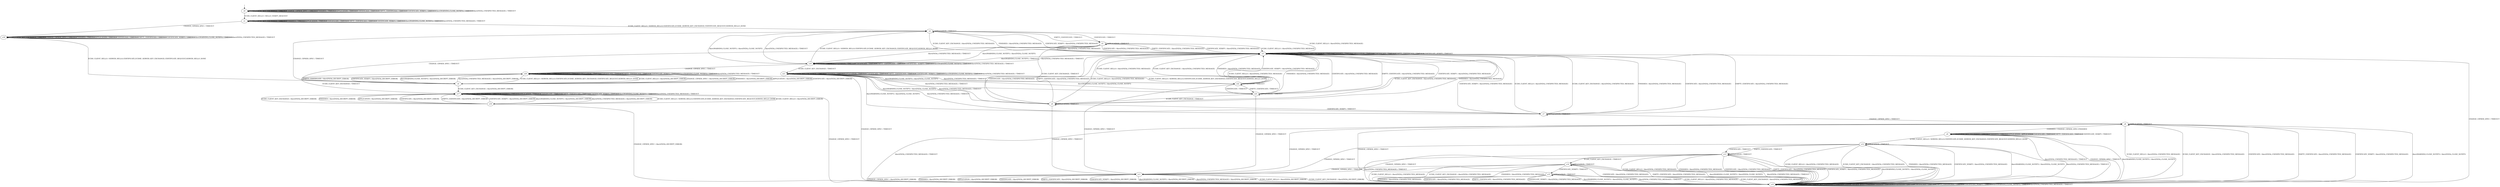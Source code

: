 digraph h4 {
s0 [label="s0"];
s1 [label="s1"];
s2 [label="s2"];
s3 [label="s3"];
s4 [label="s4"];
s5 [label="s5"];
s6 [label="s6"];
s7 [label="s7"];
s8 [label="s8"];
s9 [label="s9"];
s10 [label="s10"];
s11 [label="s11"];
s12 [label="s12"];
s13 [label="s13"];
s14 [label="s14"];
s15 [label="s15"];
s16 [label="s16"];
s17 [label="s17"];
s18 [label="s18"];
s19 [label="s19"];
s20 [label="s20"];
s21 [label="s21"];
s22 [label="s22"];
s23 [label="s23"];
s0 -> s1 [label="ECDH_CLIENT_HELLO / HELLO_VERIFY_REQUEST"];
s0 -> s0 [label="ECDH_CLIENT_KEY_EXCHANGE / TIMEOUT"];
s0 -> s0 [label="CHANGE_CIPHER_SPEC / TIMEOUT"];
s0 -> s0 [label="FINISHED / TIMEOUT"];
s0 -> s0 [label="APPLICATION / TIMEOUT"];
s0 -> s0 [label="CERTIFICATE / TIMEOUT"];
s0 -> s0 [label="EMPTY_CERTIFICATE / TIMEOUT"];
s0 -> s0 [label="CERTIFICATE_VERIFY / TIMEOUT"];
s0 -> s0 [label="Alert(WARNING,CLOSE_NOTIFY) / TIMEOUT"];
s0 -> s0 [label="Alert(FATAL,UNEXPECTED_MESSAGE) / TIMEOUT"];
s1 -> s2 [label="ECDH_CLIENT_HELLO / SERVER_HELLO,CERTIFICATE,ECDHE_SERVER_KEY_EXCHANGE,CERTIFICATE_REQUEST,SERVER_HELLO_DONE"];
s1 -> s1 [label="ECDH_CLIENT_KEY_EXCHANGE / TIMEOUT"];
s1 -> s19 [label="CHANGE_CIPHER_SPEC / TIMEOUT"];
s1 -> s1 [label="FINISHED / TIMEOUT"];
s1 -> s1 [label="APPLICATION / TIMEOUT"];
s1 -> s1 [label="CERTIFICATE / TIMEOUT"];
s1 -> s1 [label="EMPTY_CERTIFICATE / TIMEOUT"];
s1 -> s1 [label="CERTIFICATE_VERIFY / TIMEOUT"];
s1 -> s1 [label="Alert(WARNING,CLOSE_NOTIFY) / TIMEOUT"];
s1 -> s1 [label="Alert(FATAL,UNEXPECTED_MESSAGE) / TIMEOUT"];
s2 -> s3 [label="ECDH_CLIENT_HELLO / Alert(FATAL,UNEXPECTED_MESSAGE)"];
s2 -> s3 [label="ECDH_CLIENT_KEY_EXCHANGE / Alert(FATAL,UNEXPECTED_MESSAGE)"];
s2 -> s4 [label="CHANGE_CIPHER_SPEC / TIMEOUT"];
s2 -> s3 [label="FINISHED / Alert(FATAL,UNEXPECTED_MESSAGE)"];
s2 -> s2 [label="APPLICATION / TIMEOUT"];
s2 -> s5 [label="CERTIFICATE / TIMEOUT"];
s2 -> s5 [label="EMPTY_CERTIFICATE / TIMEOUT"];
s2 -> s3 [label="CERTIFICATE_VERIFY / Alert(FATAL,UNEXPECTED_MESSAGE)"];
s2 -> s16 [label="Alert(WARNING,CLOSE_NOTIFY) / Alert(FATAL,CLOSE_NOTIFY)"];
s2 -> s16 [label="Alert(FATAL,UNEXPECTED_MESSAGE) / TIMEOUT"];
s3 -> s3 [label="ECDH_CLIENT_HELLO / TIMEOUT"];
s3 -> s3 [label="ECDH_CLIENT_KEY_EXCHANGE / TIMEOUT"];
s3 -> s10 [label="CHANGE_CIPHER_SPEC / TIMEOUT"];
s3 -> s3 [label="FINISHED / TIMEOUT"];
s3 -> s3 [label="APPLICATION / TIMEOUT"];
s3 -> s3 [label="CERTIFICATE / TIMEOUT"];
s3 -> s3 [label="EMPTY_CERTIFICATE / TIMEOUT"];
s3 -> s3 [label="CERTIFICATE_VERIFY / TIMEOUT"];
s3 -> s16 [label="Alert(WARNING,CLOSE_NOTIFY) / TIMEOUT"];
s3 -> s16 [label="Alert(FATAL,UNEXPECTED_MESSAGE) / TIMEOUT"];
s4 -> s20 [label="ECDH_CLIENT_HELLO / Alert(FATAL,DECRYPT_ERROR)"];
s4 -> s17 [label="ECDH_CLIENT_KEY_EXCHANGE / Alert(FATAL,DECRYPT_ERROR)"];
s4 -> s20 [label="CHANGE_CIPHER_SPEC / Alert(FATAL,DECRYPT_ERROR)"];
s4 -> s20 [label="FINISHED / Alert(FATAL,DECRYPT_ERROR)"];
s4 -> s20 [label="APPLICATION / Alert(FATAL,DECRYPT_ERROR)"];
s4 -> s20 [label="CERTIFICATE / Alert(FATAL,DECRYPT_ERROR)"];
s4 -> s20 [label="EMPTY_CERTIFICATE / Alert(FATAL,DECRYPT_ERROR)"];
s4 -> s20 [label="CERTIFICATE_VERIFY / Alert(FATAL,DECRYPT_ERROR)"];
s4 -> s20 [label="Alert(WARNING,CLOSE_NOTIFY) / Alert(FATAL,DECRYPT_ERROR)"];
s4 -> s20 [label="Alert(FATAL,UNEXPECTED_MESSAGE) / Alert(FATAL,DECRYPT_ERROR)"];
s5 -> s3 [label="ECDH_CLIENT_HELLO / Alert(FATAL,UNEXPECTED_MESSAGE)"];
s5 -> s6 [label="ECDH_CLIENT_KEY_EXCHANGE / TIMEOUT"];
s5 -> s4 [label="CHANGE_CIPHER_SPEC / TIMEOUT"];
s5 -> s3 [label="FINISHED / Alert(FATAL,UNEXPECTED_MESSAGE)"];
s5 -> s5 [label="APPLICATION / TIMEOUT"];
s5 -> s3 [label="CERTIFICATE / Alert(FATAL,UNEXPECTED_MESSAGE)"];
s5 -> s3 [label="EMPTY_CERTIFICATE / Alert(FATAL,UNEXPECTED_MESSAGE)"];
s5 -> s3 [label="CERTIFICATE_VERIFY / Alert(FATAL,UNEXPECTED_MESSAGE)"];
s5 -> s16 [label="Alert(WARNING,CLOSE_NOTIFY) / Alert(FATAL,CLOSE_NOTIFY)"];
s5 -> s16 [label="Alert(FATAL,UNEXPECTED_MESSAGE) / TIMEOUT"];
s6 -> s3 [label="ECDH_CLIENT_HELLO / Alert(FATAL,UNEXPECTED_MESSAGE)"];
s6 -> s3 [label="ECDH_CLIENT_KEY_EXCHANGE / Alert(FATAL,UNEXPECTED_MESSAGE)"];
s6 -> s11 [label="CHANGE_CIPHER_SPEC / TIMEOUT"];
s6 -> s3 [label="FINISHED / Alert(FATAL,UNEXPECTED_MESSAGE)"];
s6 -> s6 [label="APPLICATION / TIMEOUT"];
s6 -> s3 [label="CERTIFICATE / Alert(FATAL,UNEXPECTED_MESSAGE)"];
s6 -> s3 [label="EMPTY_CERTIFICATE / Alert(FATAL,UNEXPECTED_MESSAGE)"];
s6 -> s7 [label="CERTIFICATE_VERIFY / TIMEOUT"];
s6 -> s21 [label="Alert(WARNING,CLOSE_NOTIFY) / Alert(FATAL,CLOSE_NOTIFY)"];
s6 -> s21 [label="Alert(FATAL,UNEXPECTED_MESSAGE) / TIMEOUT"];
s7 -> s3 [label="ECDH_CLIENT_HELLO / Alert(FATAL,UNEXPECTED_MESSAGE)"];
s7 -> s3 [label="ECDH_CLIENT_KEY_EXCHANGE / Alert(FATAL,UNEXPECTED_MESSAGE)"];
s7 -> s8 [label="CHANGE_CIPHER_SPEC / TIMEOUT"];
s7 -> s3 [label="FINISHED / Alert(FATAL,UNEXPECTED_MESSAGE)"];
s7 -> s7 [label="APPLICATION / TIMEOUT"];
s7 -> s3 [label="CERTIFICATE / Alert(FATAL,UNEXPECTED_MESSAGE)"];
s7 -> s3 [label="EMPTY_CERTIFICATE / Alert(FATAL,UNEXPECTED_MESSAGE)"];
s7 -> s3 [label="CERTIFICATE_VERIFY / Alert(FATAL,UNEXPECTED_MESSAGE)"];
s7 -> s21 [label="Alert(WARNING,CLOSE_NOTIFY) / Alert(FATAL,CLOSE_NOTIFY)"];
s7 -> s21 [label="Alert(FATAL,UNEXPECTED_MESSAGE) / TIMEOUT"];
s8 -> s10 [label="ECDH_CLIENT_HELLO / Alert(FATAL,UNEXPECTED_MESSAGE)"];
s8 -> s10 [label="ECDH_CLIENT_KEY_EXCHANGE / Alert(FATAL,UNEXPECTED_MESSAGE)"];
s8 -> s11 [label="CHANGE_CIPHER_SPEC / TIMEOUT"];
s8 -> s9 [label="FINISHED / CHANGE_CIPHER_SPEC,FINISHED"];
s8 -> s8 [label="APPLICATION / TIMEOUT"];
s8 -> s10 [label="CERTIFICATE / Alert(FATAL,UNEXPECTED_MESSAGE)"];
s8 -> s10 [label="EMPTY_CERTIFICATE / Alert(FATAL,UNEXPECTED_MESSAGE)"];
s8 -> s10 [label="CERTIFICATE_VERIFY / Alert(FATAL,UNEXPECTED_MESSAGE)"];
s8 -> s10 [label="Alert(WARNING,CLOSE_NOTIFY) / Alert(FATAL,CLOSE_NOTIFY)"];
s8 -> s10 [label="Alert(FATAL,UNEXPECTED_MESSAGE) / TIMEOUT"];
s9 -> s12 [label="ECDH_CLIENT_HELLO / SERVER_HELLO,CERTIFICATE,ECDHE_SERVER_KEY_EXCHANGE,CERTIFICATE_REQUEST,SERVER_HELLO_DONE"];
s9 -> s9 [label="ECDH_CLIENT_KEY_EXCHANGE / TIMEOUT"];
s9 -> s10 [label="CHANGE_CIPHER_SPEC / TIMEOUT"];
s9 -> s9 [label="FINISHED / TIMEOUT"];
s9 -> s9 [label="APPLICATION / APPLICATION"];
s9 -> s9 [label="CERTIFICATE / TIMEOUT"];
s9 -> s9 [label="EMPTY_CERTIFICATE / TIMEOUT"];
s9 -> s9 [label="CERTIFICATE_VERIFY / TIMEOUT"];
s9 -> s10 [label="Alert(WARNING,CLOSE_NOTIFY) / Alert(FATAL,CLOSE_NOTIFY)"];
s9 -> s10 [label="Alert(FATAL,UNEXPECTED_MESSAGE) / TIMEOUT"];
s10 -> s10 [label="ECDH_CLIENT_HELLO / TIMEOUT"];
s10 -> s10 [label="ECDH_CLIENT_KEY_EXCHANGE / TIMEOUT"];
s10 -> s10 [label="CHANGE_CIPHER_SPEC / TIMEOUT"];
s10 -> s10 [label="FINISHED / TIMEOUT"];
s10 -> s10 [label="APPLICATION / TIMEOUT"];
s10 -> s10 [label="CERTIFICATE / TIMEOUT"];
s10 -> s10 [label="EMPTY_CERTIFICATE / TIMEOUT"];
s10 -> s10 [label="CERTIFICATE_VERIFY / TIMEOUT"];
s10 -> s10 [label="Alert(WARNING,CLOSE_NOTIFY) / TIMEOUT"];
s10 -> s10 [label="Alert(FATAL,UNEXPECTED_MESSAGE) / TIMEOUT"];
s11 -> s10 [label="ECDH_CLIENT_HELLO / Alert(FATAL,DECRYPT_ERROR)"];
s11 -> s10 [label="ECDH_CLIENT_KEY_EXCHANGE / Alert(FATAL,DECRYPT_ERROR)"];
s11 -> s10 [label="CHANGE_CIPHER_SPEC / Alert(FATAL,DECRYPT_ERROR)"];
s11 -> s10 [label="FINISHED / Alert(FATAL,DECRYPT_ERROR)"];
s11 -> s10 [label="APPLICATION / Alert(FATAL,DECRYPT_ERROR)"];
s11 -> s10 [label="CERTIFICATE / Alert(FATAL,DECRYPT_ERROR)"];
s11 -> s10 [label="EMPTY_CERTIFICATE / Alert(FATAL,DECRYPT_ERROR)"];
s11 -> s10 [label="CERTIFICATE_VERIFY / Alert(FATAL,DECRYPT_ERROR)"];
s11 -> s10 [label="Alert(WARNING,CLOSE_NOTIFY) / Alert(FATAL,DECRYPT_ERROR)"];
s11 -> s10 [label="Alert(FATAL,UNEXPECTED_MESSAGE) / Alert(FATAL,DECRYPT_ERROR)"];
s12 -> s10 [label="ECDH_CLIENT_HELLO / Alert(FATAL,UNEXPECTED_MESSAGE)"];
s12 -> s10 [label="ECDH_CLIENT_KEY_EXCHANGE / Alert(FATAL,UNEXPECTED_MESSAGE)"];
s12 -> s11 [label="CHANGE_CIPHER_SPEC / TIMEOUT"];
s12 -> s10 [label="FINISHED / Alert(FATAL,UNEXPECTED_MESSAGE)"];
s12 -> s12 [label="APPLICATION / TIMEOUT"];
s12 -> s13 [label="CERTIFICATE / TIMEOUT"];
s12 -> s13 [label="EMPTY_CERTIFICATE / TIMEOUT"];
s12 -> s10 [label="CERTIFICATE_VERIFY / Alert(FATAL,UNEXPECTED_MESSAGE)"];
s12 -> s10 [label="Alert(WARNING,CLOSE_NOTIFY) / Alert(FATAL,CLOSE_NOTIFY)"];
s12 -> s10 [label="Alert(FATAL,UNEXPECTED_MESSAGE) / TIMEOUT"];
s13 -> s10 [label="ECDH_CLIENT_HELLO / Alert(FATAL,UNEXPECTED_MESSAGE)"];
s13 -> s14 [label="ECDH_CLIENT_KEY_EXCHANGE / TIMEOUT"];
s13 -> s11 [label="CHANGE_CIPHER_SPEC / TIMEOUT"];
s13 -> s10 [label="FINISHED / Alert(FATAL,UNEXPECTED_MESSAGE)"];
s13 -> s13 [label="APPLICATION / TIMEOUT"];
s13 -> s10 [label="CERTIFICATE / Alert(FATAL,UNEXPECTED_MESSAGE)"];
s13 -> s10 [label="EMPTY_CERTIFICATE / Alert(FATAL,UNEXPECTED_MESSAGE)"];
s13 -> s10 [label="CERTIFICATE_VERIFY / Alert(FATAL,UNEXPECTED_MESSAGE)"];
s13 -> s10 [label="Alert(WARNING,CLOSE_NOTIFY) / Alert(FATAL,CLOSE_NOTIFY)"];
s13 -> s10 [label="Alert(FATAL,UNEXPECTED_MESSAGE) / TIMEOUT"];
s14 -> s10 [label="ECDH_CLIENT_HELLO / Alert(FATAL,UNEXPECTED_MESSAGE)"];
s14 -> s10 [label="ECDH_CLIENT_KEY_EXCHANGE / Alert(FATAL,UNEXPECTED_MESSAGE)"];
s14 -> s11 [label="CHANGE_CIPHER_SPEC / TIMEOUT"];
s14 -> s10 [label="FINISHED / Alert(FATAL,UNEXPECTED_MESSAGE)"];
s14 -> s14 [label="APPLICATION / TIMEOUT"];
s14 -> s10 [label="CERTIFICATE / Alert(FATAL,UNEXPECTED_MESSAGE)"];
s14 -> s10 [label="EMPTY_CERTIFICATE / Alert(FATAL,UNEXPECTED_MESSAGE)"];
s14 -> s15 [label="CERTIFICATE_VERIFY / TIMEOUT"];
s14 -> s10 [label="Alert(WARNING,CLOSE_NOTIFY) / Alert(FATAL,CLOSE_NOTIFY)"];
s14 -> s10 [label="Alert(FATAL,UNEXPECTED_MESSAGE) / TIMEOUT"];
s15 -> s10 [label="ECDH_CLIENT_HELLO / Alert(FATAL,UNEXPECTED_MESSAGE)"];
s15 -> s10 [label="ECDH_CLIENT_KEY_EXCHANGE / Alert(FATAL,UNEXPECTED_MESSAGE)"];
s15 -> s8 [label="CHANGE_CIPHER_SPEC / TIMEOUT"];
s15 -> s10 [label="FINISHED / Alert(FATAL,UNEXPECTED_MESSAGE)"];
s15 -> s15 [label="APPLICATION / TIMEOUT"];
s15 -> s10 [label="CERTIFICATE / Alert(FATAL,UNEXPECTED_MESSAGE)"];
s15 -> s10 [label="EMPTY_CERTIFICATE / Alert(FATAL,UNEXPECTED_MESSAGE)"];
s15 -> s10 [label="CERTIFICATE_VERIFY / Alert(FATAL,UNEXPECTED_MESSAGE)"];
s15 -> s10 [label="Alert(WARNING,CLOSE_NOTIFY) / Alert(FATAL,CLOSE_NOTIFY)"];
s15 -> s10 [label="Alert(FATAL,UNEXPECTED_MESSAGE) / TIMEOUT"];
s16 -> s2 [label="ECDH_CLIENT_HELLO / SERVER_HELLO,CERTIFICATE,ECDHE_SERVER_KEY_EXCHANGE,CERTIFICATE_REQUEST,SERVER_HELLO_DONE"];
s16 -> s21 [label="ECDH_CLIENT_KEY_EXCHANGE / TIMEOUT"];
s16 -> s20 [label="CHANGE_CIPHER_SPEC / TIMEOUT"];
s16 -> s16 [label="FINISHED / TIMEOUT"];
s16 -> s16 [label="APPLICATION / TIMEOUT"];
s16 -> s16 [label="CERTIFICATE / TIMEOUT"];
s16 -> s16 [label="EMPTY_CERTIFICATE / TIMEOUT"];
s16 -> s16 [label="CERTIFICATE_VERIFY / TIMEOUT"];
s16 -> s16 [label="Alert(WARNING,CLOSE_NOTIFY) / TIMEOUT"];
s16 -> s16 [label="Alert(FATAL,UNEXPECTED_MESSAGE) / TIMEOUT"];
s17 -> s18 [label="ECDH_CLIENT_HELLO / SERVER_HELLO,CERTIFICATE,ECDHE_SERVER_KEY_EXCHANGE,CERTIFICATE_REQUEST,SERVER_HELLO_DONE"];
s17 -> s17 [label="ECDH_CLIENT_KEY_EXCHANGE / TIMEOUT"];
s17 -> s10 [label="CHANGE_CIPHER_SPEC / TIMEOUT"];
s17 -> s17 [label="FINISHED / TIMEOUT"];
s17 -> s17 [label="APPLICATION / TIMEOUT"];
s17 -> s17 [label="CERTIFICATE / TIMEOUT"];
s17 -> s17 [label="EMPTY_CERTIFICATE / TIMEOUT"];
s17 -> s17 [label="CERTIFICATE_VERIFY / TIMEOUT"];
s17 -> s17 [label="Alert(WARNING,CLOSE_NOTIFY) / TIMEOUT"];
s17 -> s17 [label="Alert(FATAL,UNEXPECTED_MESSAGE) / TIMEOUT"];
s18 -> s17 [label="ECDH_CLIENT_HELLO / Alert(FATAL,DECRYPT_ERROR)"];
s18 -> s17 [label="ECDH_CLIENT_KEY_EXCHANGE / Alert(FATAL,DECRYPT_ERROR)"];
s18 -> s10 [label="CHANGE_CIPHER_SPEC / Alert(FATAL,DECRYPT_ERROR)"];
s18 -> s17 [label="FINISHED / Alert(FATAL,DECRYPT_ERROR)"];
s18 -> s17 [label="APPLICATION / Alert(FATAL,DECRYPT_ERROR)"];
s18 -> s17 [label="CERTIFICATE / Alert(FATAL,DECRYPT_ERROR)"];
s18 -> s17 [label="EMPTY_CERTIFICATE / Alert(FATAL,DECRYPT_ERROR)"];
s18 -> s17 [label="CERTIFICATE_VERIFY / Alert(FATAL,DECRYPT_ERROR)"];
s18 -> s17 [label="Alert(WARNING,CLOSE_NOTIFY) / Alert(FATAL,DECRYPT_ERROR)"];
s18 -> s17 [label="Alert(FATAL,UNEXPECTED_MESSAGE) / Alert(FATAL,DECRYPT_ERROR)"];
s19 -> s4 [label="ECDH_CLIENT_HELLO / SERVER_HELLO,CERTIFICATE,ECDHE_SERVER_KEY_EXCHANGE,CERTIFICATE_REQUEST,SERVER_HELLO_DONE"];
s19 -> s19 [label="ECDH_CLIENT_KEY_EXCHANGE / TIMEOUT"];
s19 -> s19 [label="CHANGE_CIPHER_SPEC / TIMEOUT"];
s19 -> s19 [label="FINISHED / TIMEOUT"];
s19 -> s19 [label="APPLICATION / TIMEOUT"];
s19 -> s19 [label="CERTIFICATE / TIMEOUT"];
s19 -> s19 [label="EMPTY_CERTIFICATE / TIMEOUT"];
s19 -> s19 [label="CERTIFICATE_VERIFY / TIMEOUT"];
s19 -> s19 [label="Alert(WARNING,CLOSE_NOTIFY) / TIMEOUT"];
s19 -> s19 [label="Alert(FATAL,UNEXPECTED_MESSAGE) / TIMEOUT"];
s20 -> s4 [label="ECDH_CLIENT_HELLO / SERVER_HELLO,CERTIFICATE,ECDHE_SERVER_KEY_EXCHANGE,CERTIFICATE_REQUEST,SERVER_HELLO_DONE"];
s20 -> s17 [label="ECDH_CLIENT_KEY_EXCHANGE / TIMEOUT"];
s20 -> s20 [label="CHANGE_CIPHER_SPEC / TIMEOUT"];
s20 -> s20 [label="FINISHED / TIMEOUT"];
s20 -> s20 [label="APPLICATION / TIMEOUT"];
s20 -> s20 [label="CERTIFICATE / TIMEOUT"];
s20 -> s20 [label="EMPTY_CERTIFICATE / TIMEOUT"];
s20 -> s20 [label="CERTIFICATE_VERIFY / TIMEOUT"];
s20 -> s20 [label="Alert(WARNING,CLOSE_NOTIFY) / TIMEOUT"];
s20 -> s20 [label="Alert(FATAL,UNEXPECTED_MESSAGE) / TIMEOUT"];
s21 -> s22 [label="ECDH_CLIENT_HELLO / SERVER_HELLO,CERTIFICATE,ECDHE_SERVER_KEY_EXCHANGE,CERTIFICATE_REQUEST,SERVER_HELLO_DONE"];
s21 -> s21 [label="ECDH_CLIENT_KEY_EXCHANGE / TIMEOUT"];
s21 -> s10 [label="CHANGE_CIPHER_SPEC / TIMEOUT"];
s21 -> s21 [label="FINISHED / TIMEOUT"];
s21 -> s21 [label="APPLICATION / TIMEOUT"];
s21 -> s21 [label="CERTIFICATE / TIMEOUT"];
s21 -> s21 [label="EMPTY_CERTIFICATE / TIMEOUT"];
s21 -> s21 [label="CERTIFICATE_VERIFY / TIMEOUT"];
s21 -> s21 [label="Alert(WARNING,CLOSE_NOTIFY) / TIMEOUT"];
s21 -> s21 [label="Alert(FATAL,UNEXPECTED_MESSAGE) / TIMEOUT"];
s22 -> s3 [label="ECDH_CLIENT_HELLO / Alert(FATAL,UNEXPECTED_MESSAGE)"];
s22 -> s3 [label="ECDH_CLIENT_KEY_EXCHANGE / Alert(FATAL,UNEXPECTED_MESSAGE)"];
s22 -> s11 [label="CHANGE_CIPHER_SPEC / TIMEOUT"];
s22 -> s3 [label="FINISHED / Alert(FATAL,UNEXPECTED_MESSAGE)"];
s22 -> s22 [label="APPLICATION / TIMEOUT"];
s22 -> s23 [label="CERTIFICATE / TIMEOUT"];
s22 -> s23 [label="EMPTY_CERTIFICATE / TIMEOUT"];
s22 -> s3 [label="CERTIFICATE_VERIFY / Alert(FATAL,UNEXPECTED_MESSAGE)"];
s22 -> s21 [label="Alert(WARNING,CLOSE_NOTIFY) / Alert(FATAL,CLOSE_NOTIFY)"];
s22 -> s21 [label="Alert(FATAL,UNEXPECTED_MESSAGE) / TIMEOUT"];
s23 -> s3 [label="ECDH_CLIENT_HELLO / Alert(FATAL,UNEXPECTED_MESSAGE)"];
s23 -> s6 [label="ECDH_CLIENT_KEY_EXCHANGE / TIMEOUT"];
s23 -> s11 [label="CHANGE_CIPHER_SPEC / TIMEOUT"];
s23 -> s3 [label="FINISHED / Alert(FATAL,UNEXPECTED_MESSAGE)"];
s23 -> s23 [label="APPLICATION / TIMEOUT"];
s23 -> s3 [label="CERTIFICATE / Alert(FATAL,UNEXPECTED_MESSAGE)"];
s23 -> s3 [label="EMPTY_CERTIFICATE / Alert(FATAL,UNEXPECTED_MESSAGE)"];
s23 -> s3 [label="CERTIFICATE_VERIFY / Alert(FATAL,UNEXPECTED_MESSAGE)"];
s23 -> s21 [label="Alert(WARNING,CLOSE_NOTIFY) / Alert(FATAL,CLOSE_NOTIFY)"];
s23 -> s21 [label="Alert(FATAL,UNEXPECTED_MESSAGE) / TIMEOUT"];
__start0 [shape=none, label=""];
__start0 -> s0 [label=""];
}
